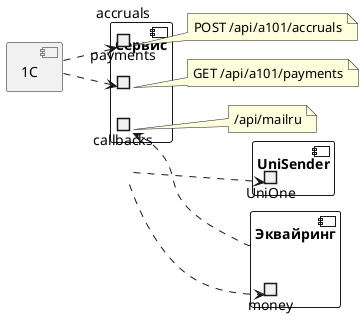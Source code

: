 @startuml Общая структура системы
!pragma layout smetana

left to right direction

' Компоненты
component UniSender {
    port UniOne
}

component Сервис {
    port accruals
    port payments
    port callbacks
}

component Эквайринг {
    port money
}

[1C]

' Связи
Сервис ..> UniOne
Сервис ..> money
Эквайринг ..> callbacks
1C ..> accruals
1C ..> payments

' Примечания
note as callbacks_url
    /api/mailru
end note
callbacks .. callbacks_url

note as accruals_url
    POST /api/a101/accruals
end note
accruals .. accruals_url

note as payments_url
    GET /api/a101/payments
end note
payments .. payments_url

@enduml